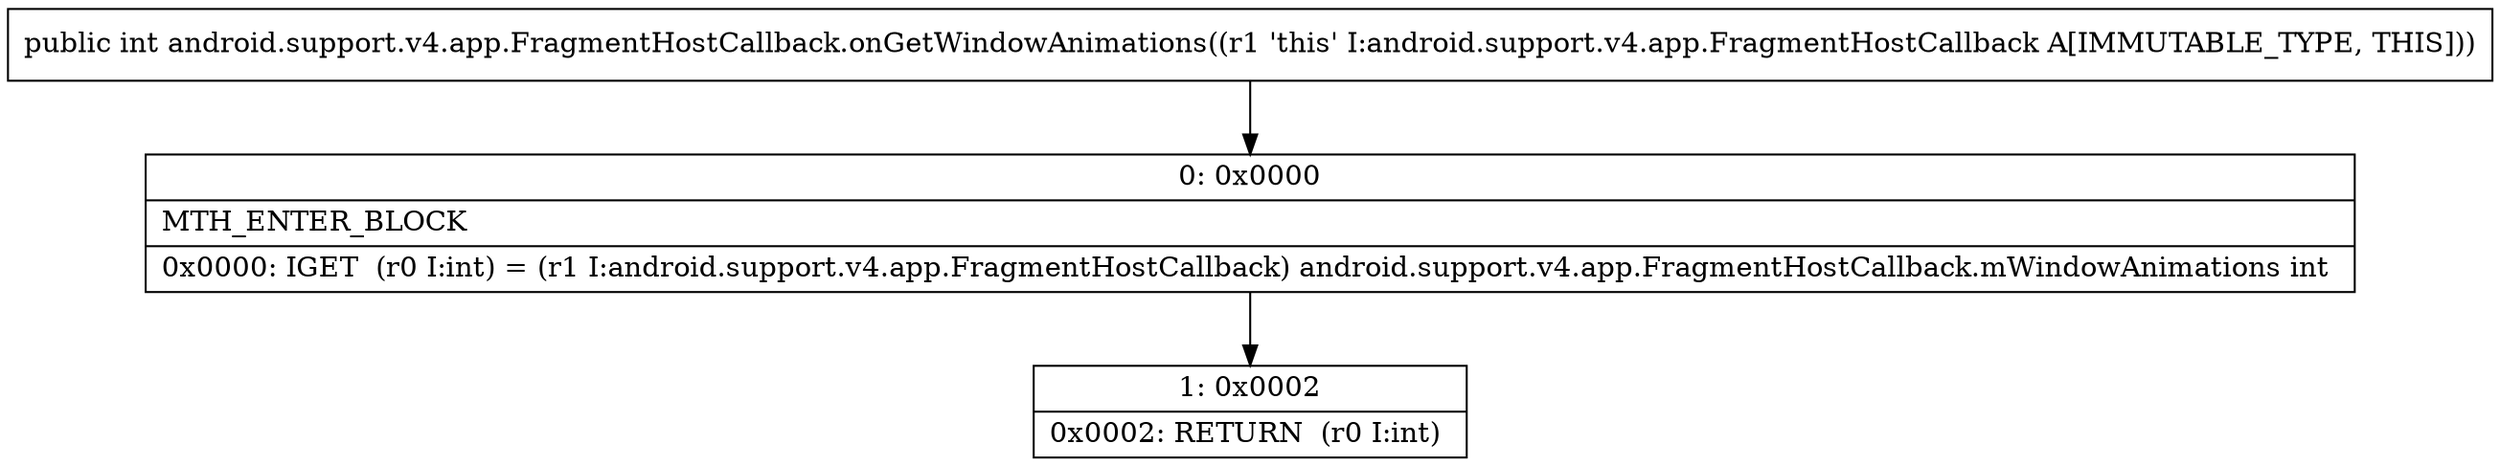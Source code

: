 digraph "CFG forandroid.support.v4.app.FragmentHostCallback.onGetWindowAnimations()I" {
Node_0 [shape=record,label="{0\:\ 0x0000|MTH_ENTER_BLOCK\l|0x0000: IGET  (r0 I:int) = (r1 I:android.support.v4.app.FragmentHostCallback) android.support.v4.app.FragmentHostCallback.mWindowAnimations int \l}"];
Node_1 [shape=record,label="{1\:\ 0x0002|0x0002: RETURN  (r0 I:int) \l}"];
MethodNode[shape=record,label="{public int android.support.v4.app.FragmentHostCallback.onGetWindowAnimations((r1 'this' I:android.support.v4.app.FragmentHostCallback A[IMMUTABLE_TYPE, THIS])) }"];
MethodNode -> Node_0;
Node_0 -> Node_1;
}

